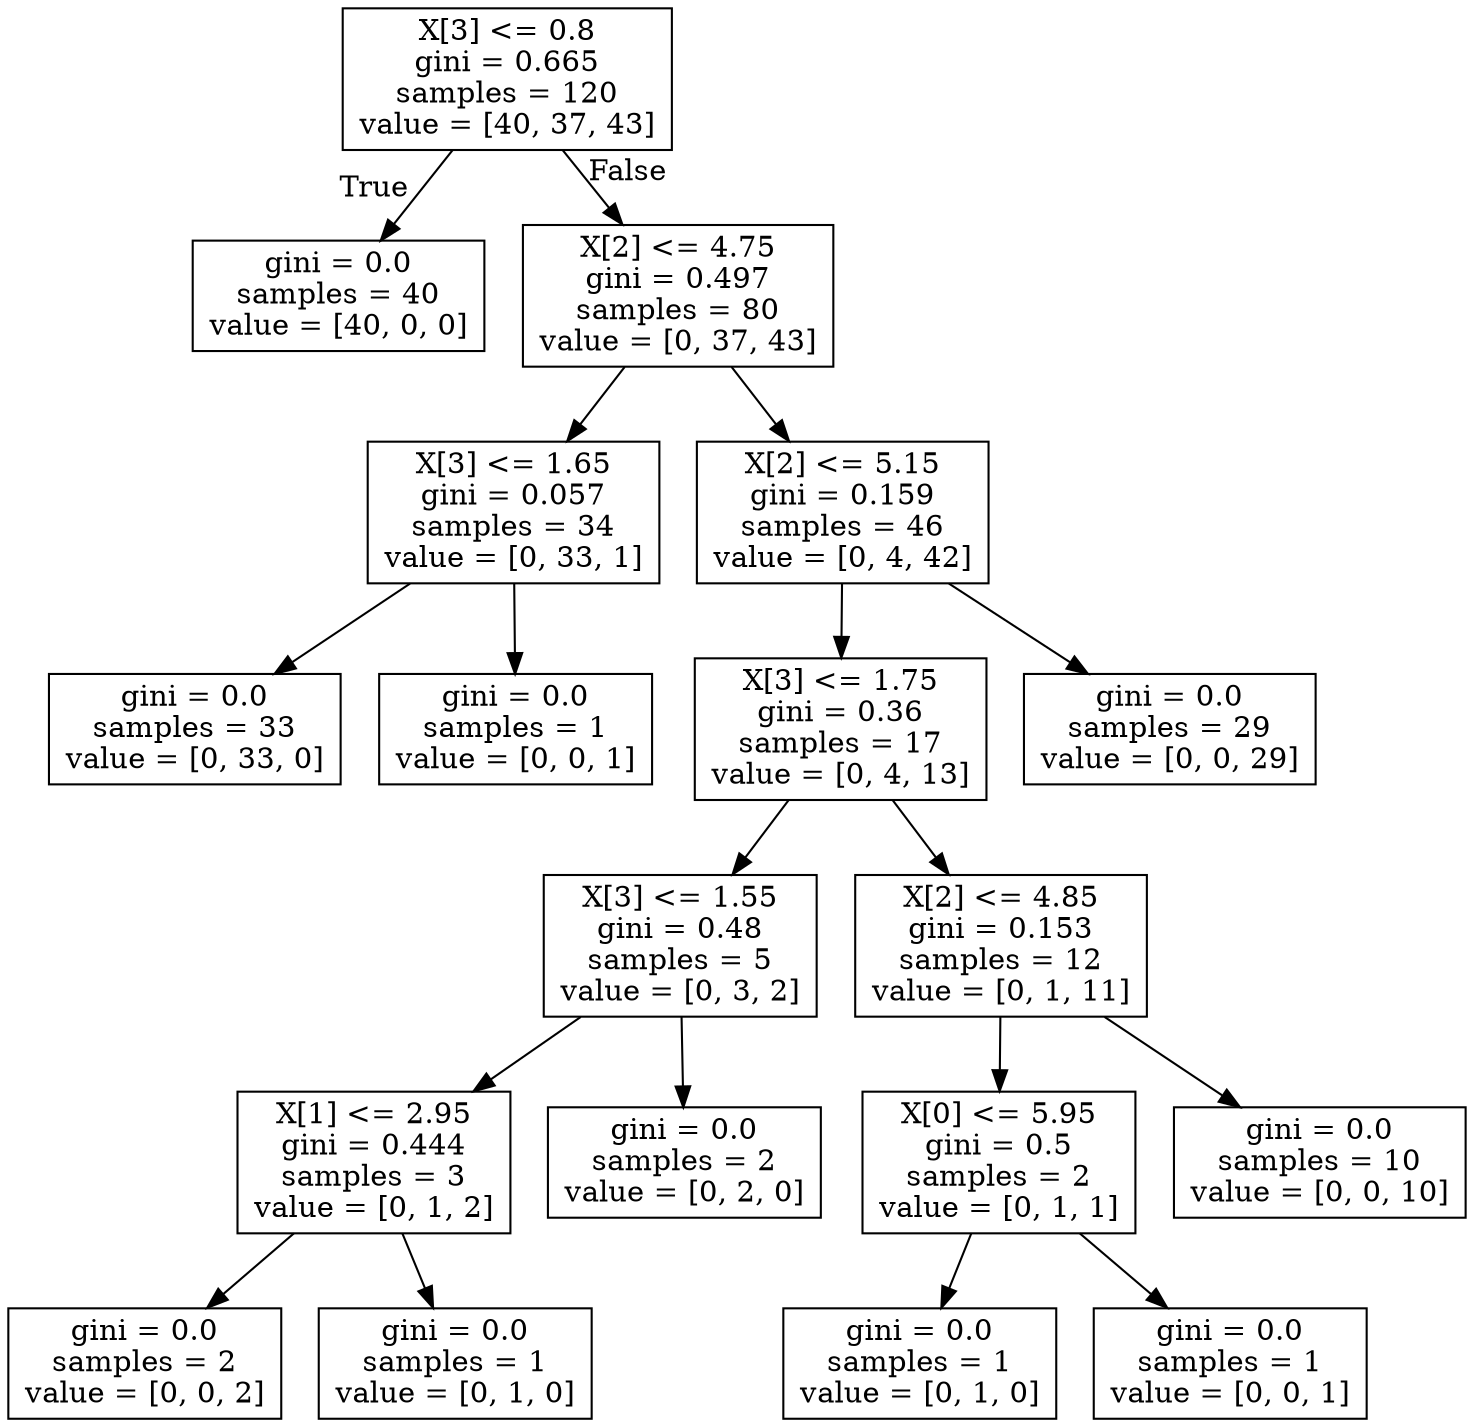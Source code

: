 digraph Tree {
node [shape=box] ;
0 [label="X[3] <= 0.8\ngini = 0.665\nsamples = 120\nvalue = [40, 37, 43]"] ;
1 [label="gini = 0.0\nsamples = 40\nvalue = [40, 0, 0]"] ;
0 -> 1 [labeldistance=2.5, labelangle=45, headlabel="True"] ;
2 [label="X[2] <= 4.75\ngini = 0.497\nsamples = 80\nvalue = [0, 37, 43]"] ;
0 -> 2 [labeldistance=2.5, labelangle=-45, headlabel="False"] ;
3 [label="X[3] <= 1.65\ngini = 0.057\nsamples = 34\nvalue = [0, 33, 1]"] ;
2 -> 3 ;
4 [label="gini = 0.0\nsamples = 33\nvalue = [0, 33, 0]"] ;
3 -> 4 ;
5 [label="gini = 0.0\nsamples = 1\nvalue = [0, 0, 1]"] ;
3 -> 5 ;
6 [label="X[2] <= 5.15\ngini = 0.159\nsamples = 46\nvalue = [0, 4, 42]"] ;
2 -> 6 ;
7 [label="X[3] <= 1.75\ngini = 0.36\nsamples = 17\nvalue = [0, 4, 13]"] ;
6 -> 7 ;
8 [label="X[3] <= 1.55\ngini = 0.48\nsamples = 5\nvalue = [0, 3, 2]"] ;
7 -> 8 ;
9 [label="X[1] <= 2.95\ngini = 0.444\nsamples = 3\nvalue = [0, 1, 2]"] ;
8 -> 9 ;
10 [label="gini = 0.0\nsamples = 2\nvalue = [0, 0, 2]"] ;
9 -> 10 ;
11 [label="gini = 0.0\nsamples = 1\nvalue = [0, 1, 0]"] ;
9 -> 11 ;
12 [label="gini = 0.0\nsamples = 2\nvalue = [0, 2, 0]"] ;
8 -> 12 ;
13 [label="X[2] <= 4.85\ngini = 0.153\nsamples = 12\nvalue = [0, 1, 11]"] ;
7 -> 13 ;
14 [label="X[0] <= 5.95\ngini = 0.5\nsamples = 2\nvalue = [0, 1, 1]"] ;
13 -> 14 ;
15 [label="gini = 0.0\nsamples = 1\nvalue = [0, 1, 0]"] ;
14 -> 15 ;
16 [label="gini = 0.0\nsamples = 1\nvalue = [0, 0, 1]"] ;
14 -> 16 ;
17 [label="gini = 0.0\nsamples = 10\nvalue = [0, 0, 10]"] ;
13 -> 17 ;
18 [label="gini = 0.0\nsamples = 29\nvalue = [0, 0, 29]"] ;
6 -> 18 ;
}